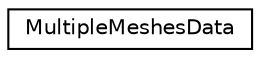 digraph "Graphical Class Hierarchy"
{
 // LATEX_PDF_SIZE
  edge [fontname="Helvetica",fontsize="10",labelfontname="Helvetica",labelfontsize="10"];
  node [fontname="Helvetica",fontsize="10",shape=record];
  rankdir="LR";
  Node0 [label="MultipleMeshesData",height=0.2,width=0.4,color="black", fillcolor="white", style="filled",URL="$class_multiple_meshes_data.html",tooltip=" "];
}
